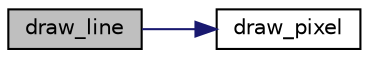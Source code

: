 digraph "draw_line"
{
 // LATEX_PDF_SIZE
  edge [fontname="Helvetica",fontsize="10",labelfontname="Helvetica",labelfontsize="10"];
  node [fontname="Helvetica",fontsize="10",shape=record];
  rankdir="LR";
  Node1 [label="draw_line",height=0.2,width=0.4,color="black", fillcolor="grey75", style="filled", fontcolor="black",tooltip="Draws a line in the specified coordinates with the specified length and color."];
  Node1 -> Node2 [color="midnightblue",fontsize="10",style="solid",fontname="Helvetica"];
  Node2 [label="draw_pixel",height=0.2,width=0.4,color="black", fillcolor="white", style="filled",URL="$video_8c.html#aa75d96618132cccec2c977ae043d31fe",tooltip="Draws a pixel in the specified coordinates with the specified color."];
}
